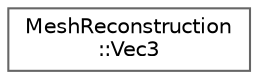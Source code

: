digraph "类继承关系图"
{
 // INTERACTIVE_SVG=YES
 // LATEX_PDF_SIZE
  bgcolor="transparent";
  edge [fontname=Helvetica,fontsize=10,labelfontname=Helvetica,labelfontsize=10];
  node [fontname=Helvetica,fontsize=10,shape=box,height=0.2,width=0.4];
  rankdir="LR";
  Node0 [id="Node000000",label="MeshReconstruction\l::Vec3",height=0.2,width=0.4,color="grey40", fillcolor="white", style="filled",URL="$df/d45/structMeshReconstruction_1_1Vec3.html",tooltip=" "];
}

